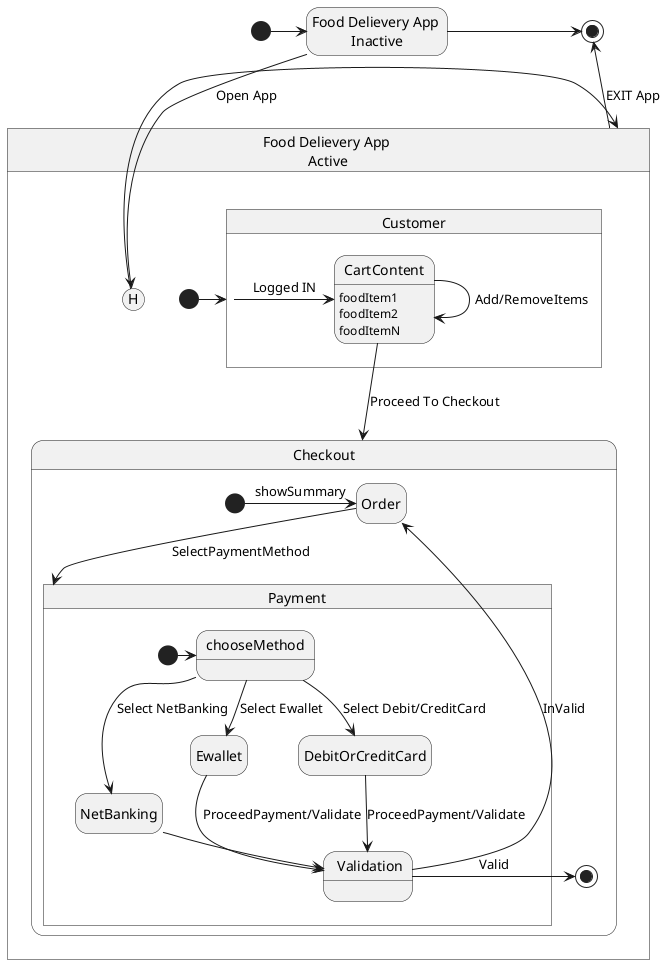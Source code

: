 @startuml State_Diagram3

skinparam Style strictuml
state "Food Delievery App \nInactive" as fdai

[*] -right-> fdai
fdai -right-> [*] 


state "Food Delievery App \nActive" as fdaa {
    [*] -right-> CU
    state "Customer" as CU{
        CU -right-> CC : Logged IN
    }
    state "CartContent" as CC{
        CC : foodItem1
        CC : foodItem2
        CC : foodItemN
    }
    state "Checkout" as CH{
        state "Order" as OR
        [*] -right-> OR : showSummary
        OR --> P :SelectPaymentMethod
        state "Payment" as P {
            hide empty description 
            state "chooseMethod" as CM{
            }
    
            [*] -> CM
            CM --> Ewallet : Select Ewallet
            Ewallet --> V : ProceedPayment/Validate

            CM -down->  DebitOrCreditCard : Select Debit/CreditCard
            DebitOrCreditCard -down-> V: ProceedPayment/Validate

            CM --> NetBanking : Select NetBanking
            NetBanking -right-> V : ProceedPayment/Validate
            state " Validation" as V{
            }
          
            V-up-> OR :InValid
        }
        V -> [*] : Valid
    }
    
    CC --> CC : Add/RemoveItems
    CC --> CH : Proceed To Checkout


}

fdai -down-> fdaa[H]: Open App
fdaa[H] -right-> fdaa
fdaa -up-> [*] :EXIT App
@enduml